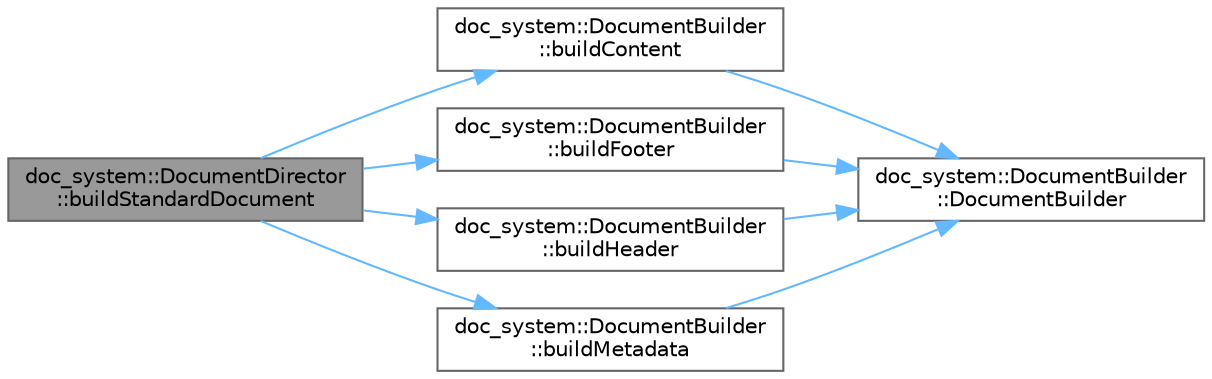 digraph "doc_system::DocumentDirector::buildStandardDocument"
{
 // INTERACTIVE_SVG=YES
 // LATEX_PDF_SIZE
  bgcolor="transparent";
  edge [fontname=Helvetica,fontsize=10,labelfontname=Helvetica,labelfontsize=10];
  node [fontname=Helvetica,fontsize=10,shape=box,height=0.2,width=0.4];
  rankdir="LR";
  Node1 [id="Node000001",label="doc_system::DocumentDirector\l::buildStandardDocument",height=0.2,width=0.4,color="gray40", fillcolor="grey60", style="filled", fontcolor="black",tooltip=" "];
  Node1 -> Node2 [id="edge1_Node000001_Node000002",color="steelblue1",style="solid",tooltip=" "];
  Node2 [id="Node000002",label="doc_system::DocumentBuilder\l::buildContent",height=0.2,width=0.4,color="grey40", fillcolor="white", style="filled",URL="$classdoc__system_1_1_document_builder.html#aadc1209c9255e88c4d608b16f06aca19",tooltip=" "];
  Node2 -> Node3 [id="edge2_Node000002_Node000003",color="steelblue1",style="solid",tooltip=" "];
  Node3 [id="Node000003",label="doc_system::DocumentBuilder\l::DocumentBuilder",height=0.2,width=0.4,color="grey40", fillcolor="white", style="filled",URL="$classdoc__system_1_1_document_builder.html#a49c58480fa4e90c99742ee23aab37e67",tooltip=" "];
  Node1 -> Node4 [id="edge3_Node000001_Node000004",color="steelblue1",style="solid",tooltip=" "];
  Node4 [id="Node000004",label="doc_system::DocumentBuilder\l::buildFooter",height=0.2,width=0.4,color="grey40", fillcolor="white", style="filled",URL="$classdoc__system_1_1_document_builder.html#a9e59cece84248048e8c77e11b880c280",tooltip=" "];
  Node4 -> Node3 [id="edge4_Node000004_Node000003",color="steelblue1",style="solid",tooltip=" "];
  Node1 -> Node5 [id="edge5_Node000001_Node000005",color="steelblue1",style="solid",tooltip=" "];
  Node5 [id="Node000005",label="doc_system::DocumentBuilder\l::buildHeader",height=0.2,width=0.4,color="grey40", fillcolor="white", style="filled",URL="$classdoc__system_1_1_document_builder.html#a7b606d59a7a97974b1a06d25971f1443",tooltip=" "];
  Node5 -> Node3 [id="edge6_Node000005_Node000003",color="steelblue1",style="solid",tooltip=" "];
  Node1 -> Node6 [id="edge7_Node000001_Node000006",color="steelblue1",style="solid",tooltip=" "];
  Node6 [id="Node000006",label="doc_system::DocumentBuilder\l::buildMetadata",height=0.2,width=0.4,color="grey40", fillcolor="white", style="filled",URL="$classdoc__system_1_1_document_builder.html#a408bf023f001c3eda2b570548070c9ef",tooltip=" "];
  Node6 -> Node3 [id="edge8_Node000006_Node000003",color="steelblue1",style="solid",tooltip=" "];
}
